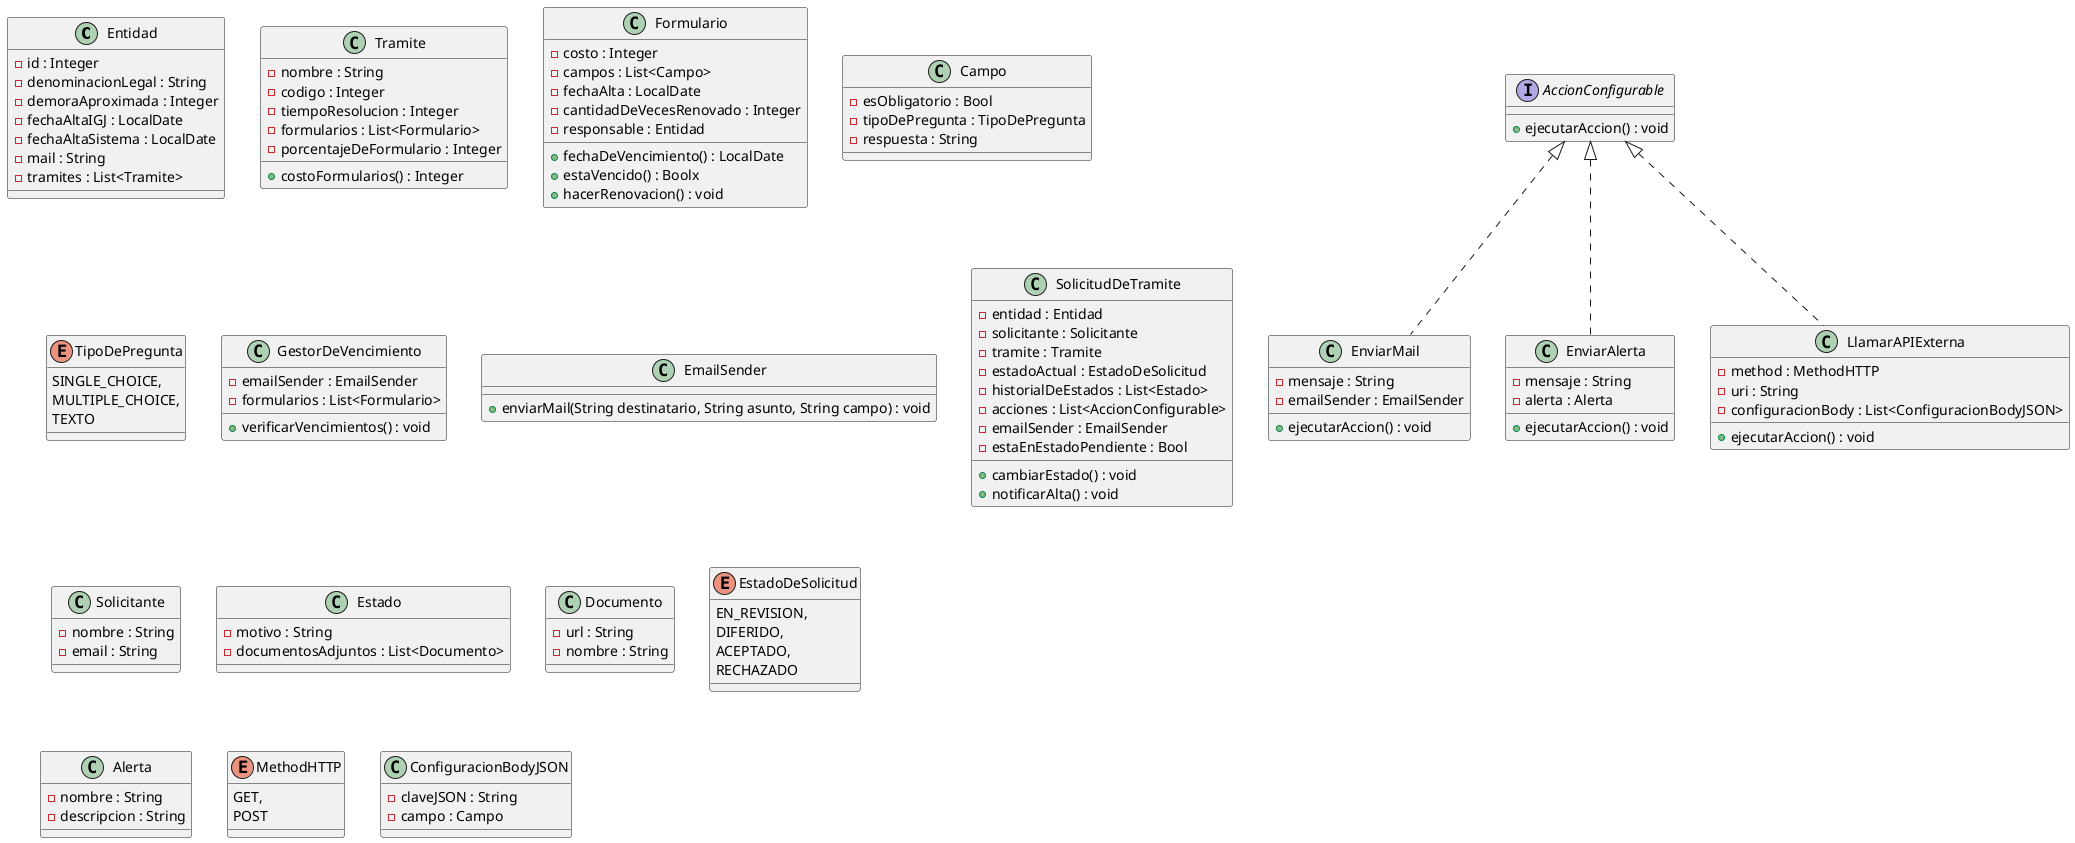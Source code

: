 @startuml

class Entidad {
    - id : Integer
    - denominacionLegal : String
    - demoraAproximada : Integer
    - fechaAltaIGJ : LocalDate
    - fechaAltaSistema : LocalDate
    - mail : String
    - tramites : List<Tramite>
}

class Tramite {
    - nombre : String
    - codigo : Integer
    - tiempoResolucion : Integer
    - formularios : List<Formulario>
    - porcentajeDeFormulario : Integer

    + costoFormularios() : Integer
}

class Formulario {
    - costo : Integer
    - campos : List<Campo>
    - fechaAlta : LocalDate
    - cantidadDeVecesRenovado : Integer
    - responsable : Entidad

    + fechaDeVencimiento() : LocalDate
    + estaVencido() : Boolx
    + hacerRenovacion() : void
}

class Campo {
    - esObligatorio : Bool
    - tipoDePregunta : TipoDePregunta
    - respuesta : String
}

enum TipoDePregunta {
    SINGLE_CHOICE,
    MULTIPLE_CHOICE,
    TEXTO
}

class GestorDeVencimiento {
    - emailSender : EmailSender
    - formularios : List<Formulario>

    + verificarVencimientos() : void
}

class EmailSender {
    + enviarMail(String destinatario, String asunto, String campo) : void
}

class SolicitudDeTramite {
    - entidad : Entidad
    - solicitante : Solicitante
    - tramite : Tramite
    - estadoActual : EstadoDeSolicitud
    - historialDeEstados : List<Estado>
    - acciones : List<AccionConfigurable>
    - emailSender : EmailSender
    - estaEnEstadoPendiente : Bool

    + cambiarEstado() : void
    + notificarAlta() : void
}

class Solicitante {
    - nombre : String
    - email : String
}

class Estado {
    - motivo : String
    - documentosAdjuntos : List<Documento>
}

class Documento {
    - url : String
    - nombre : String
}

enum EstadoDeSolicitud {
    EN_REVISION,
    DIFERIDO,
    ACEPTADO,
    RECHAZADO
}

interface AccionConfigurable {
    + ejecutarAccion() : void
}

class EnviarMail implements AccionConfigurable {
    - mensaje : String
    - emailSender : EmailSender

    + ejecutarAccion() : void
}

class EnviarAlerta implements AccionConfigurable {
    - mensaje : String
    - alerta : Alerta

    + ejecutarAccion() : void
}

class Alerta {
    - nombre : String
    - descripcion : String
}

class LlamarAPIExterna implements AccionConfigurable {
    - method : MethodHTTP
    - uri : String
    - configuracionBody : List<ConfiguracionBodyJSON>

    + ejecutarAccion() : void
}

enum MethodHTTP {
    GET,
    POST
}

class ConfiguracionBodyJSON {
    - claveJSON : String
    - campo : Campo
}




@enduml